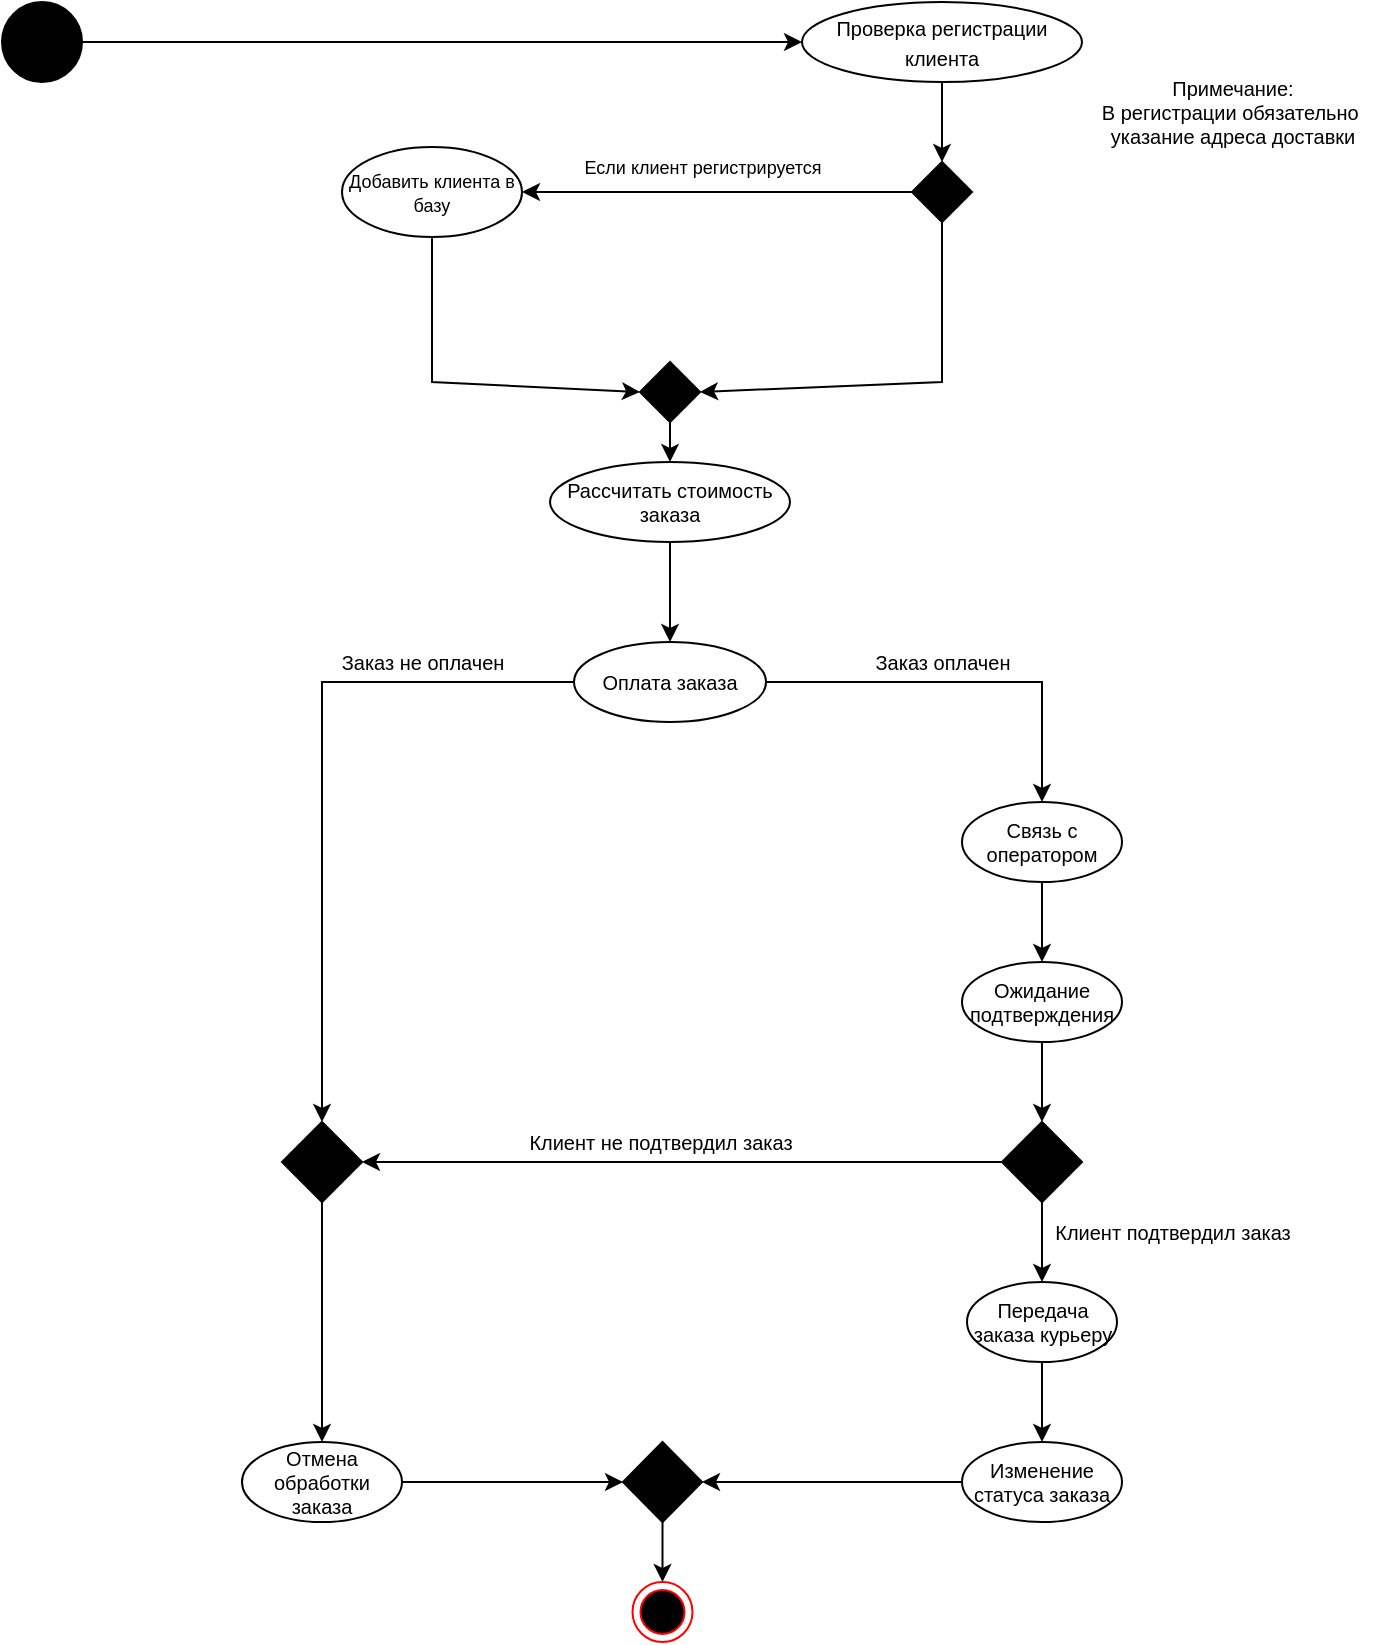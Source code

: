 <mxfile version="20.4.1" type="device"><diagram id="Q9Vi9ONg6Ew6O_-chNNJ" name="Страница 1"><mxGraphModel dx="998" dy="587" grid="1" gridSize="10" guides="1" tooltips="1" connect="1" arrows="1" fold="1" page="1" pageScale="1" pageWidth="827" pageHeight="1169" background="none" math="0" shadow="0"><root><mxCell id="0"/><mxCell id="1" parent="0"/><mxCell id="iafkcfTtoIMjtiPFOjMx-1" value="" style="ellipse;whiteSpace=wrap;html=1;aspect=fixed;fillColor=#000000;" vertex="1" parent="1"><mxGeometry x="80" y="40" width="40" height="40" as="geometry"/></mxCell><mxCell id="iafkcfTtoIMjtiPFOjMx-2" value="" style="endArrow=classic;html=1;rounded=0;exitX=1;exitY=0.5;exitDx=0;exitDy=0;" edge="1" parent="1" source="iafkcfTtoIMjtiPFOjMx-1" target="iafkcfTtoIMjtiPFOjMx-3"><mxGeometry width="50" height="50" relative="1" as="geometry"><mxPoint x="390" y="330" as="sourcePoint"/><mxPoint x="320" y="60" as="targetPoint"/></mxGeometry></mxCell><mxCell id="iafkcfTtoIMjtiPFOjMx-3" value="&lt;font style=&quot;font-size: 10px;&quot;&gt;Проверка регистрации клиента&lt;/font&gt;" style="ellipse;whiteSpace=wrap;html=1;fillColor=#FFFFFF;" vertex="1" parent="1"><mxGeometry x="480" y="40" width="140" height="40" as="geometry"/></mxCell><mxCell id="iafkcfTtoIMjtiPFOjMx-4" value="" style="endArrow=classic;html=1;rounded=0;fontSize=10;exitX=0.5;exitY=1;exitDx=0;exitDy=0;" edge="1" parent="1" source="iafkcfTtoIMjtiPFOjMx-3" target="iafkcfTtoIMjtiPFOjMx-5"><mxGeometry width="50" height="50" relative="1" as="geometry"><mxPoint x="390" y="320" as="sourcePoint"/><mxPoint x="550" y="120" as="targetPoint"/></mxGeometry></mxCell><mxCell id="iafkcfTtoIMjtiPFOjMx-5" value="" style="rhombus;whiteSpace=wrap;html=1;fontSize=10;fillColor=#000000;" vertex="1" parent="1"><mxGeometry x="535" y="120" width="30" height="30" as="geometry"/></mxCell><mxCell id="iafkcfTtoIMjtiPFOjMx-6" value="" style="endArrow=classic;html=1;rounded=0;fontSize=10;exitX=0;exitY=0.5;exitDx=0;exitDy=0;" edge="1" parent="1" source="iafkcfTtoIMjtiPFOjMx-5" target="iafkcfTtoIMjtiPFOjMx-7"><mxGeometry width="50" height="50" relative="1" as="geometry"><mxPoint x="390" y="320" as="sourcePoint"/><mxPoint x="320" y="135" as="targetPoint"/></mxGeometry></mxCell><mxCell id="iafkcfTtoIMjtiPFOjMx-7" value="&lt;font style=&quot;font-size: 9px;&quot;&gt;Добавить клиента в базу&lt;/font&gt;" style="ellipse;whiteSpace=wrap;html=1;fontSize=10;fillColor=#FFFFFF;" vertex="1" parent="1"><mxGeometry x="250" y="112.5" width="90" height="45" as="geometry"/></mxCell><mxCell id="iafkcfTtoIMjtiPFOjMx-8" value="Если клиент регистрируется" style="text;html=1;align=center;verticalAlign=middle;resizable=0;points=[];autosize=1;strokeColor=none;fillColor=none;fontSize=9;" vertex="1" parent="1"><mxGeometry x="360" y="112.5" width="140" height="20" as="geometry"/></mxCell><mxCell id="iafkcfTtoIMjtiPFOjMx-9" value="" style="endArrow=classic;html=1;rounded=0;fontSize=9;exitX=0.5;exitY=1;exitDx=0;exitDy=0;entryX=0;entryY=0.5;entryDx=0;entryDy=0;" edge="1" parent="1" source="iafkcfTtoIMjtiPFOjMx-7" target="iafkcfTtoIMjtiPFOjMx-11"><mxGeometry width="50" height="50" relative="1" as="geometry"><mxPoint x="390" y="320" as="sourcePoint"/><mxPoint x="400" y="240" as="targetPoint"/><Array as="points"><mxPoint x="295" y="230"/></Array></mxGeometry></mxCell><mxCell id="iafkcfTtoIMjtiPFOjMx-10" value="" style="endArrow=classic;html=1;rounded=0;fontSize=9;exitX=0.5;exitY=1;exitDx=0;exitDy=0;entryX=1;entryY=0.5;entryDx=0;entryDy=0;" edge="1" parent="1" source="iafkcfTtoIMjtiPFOjMx-5" target="iafkcfTtoIMjtiPFOjMx-11"><mxGeometry width="50" height="50" relative="1" as="geometry"><mxPoint x="390" y="320" as="sourcePoint"/><mxPoint x="440" y="240" as="targetPoint"/><Array as="points"><mxPoint x="550" y="230"/></Array></mxGeometry></mxCell><mxCell id="iafkcfTtoIMjtiPFOjMx-11" value="" style="rhombus;whiteSpace=wrap;html=1;fontSize=10;fillColor=#000000;" vertex="1" parent="1"><mxGeometry x="399" y="220" width="30" height="30" as="geometry"/></mxCell><mxCell id="iafkcfTtoIMjtiPFOjMx-14" value="" style="endArrow=classic;html=1;rounded=0;fontSize=9;exitX=0.5;exitY=1;exitDx=0;exitDy=0;" edge="1" parent="1" source="iafkcfTtoIMjtiPFOjMx-11" target="iafkcfTtoIMjtiPFOjMx-18"><mxGeometry width="50" height="50" relative="1" as="geometry"><mxPoint x="390" y="320" as="sourcePoint"/><mxPoint x="414" y="290" as="targetPoint"/></mxGeometry></mxCell><mxCell id="iafkcfTtoIMjtiPFOjMx-18" value="&lt;font size=&quot;1&quot;&gt;Рассчитать стоимость заказа&lt;/font&gt;" style="ellipse;whiteSpace=wrap;html=1;fontSize=9;fillColor=#FFFFFF;" vertex="1" parent="1"><mxGeometry x="354" y="270" width="120" height="40" as="geometry"/></mxCell><mxCell id="iafkcfTtoIMjtiPFOjMx-19" value="" style="endArrow=classic;html=1;rounded=0;fontSize=10;exitX=0.5;exitY=1;exitDx=0;exitDy=0;" edge="1" parent="1" source="iafkcfTtoIMjtiPFOjMx-18" target="iafkcfTtoIMjtiPFOjMx-21"><mxGeometry width="50" height="50" relative="1" as="geometry"><mxPoint x="390" y="420" as="sourcePoint"/><mxPoint x="414" y="360" as="targetPoint"/><Array as="points"/></mxGeometry></mxCell><mxCell id="iafkcfTtoIMjtiPFOjMx-21" value="Оплата заказа" style="ellipse;whiteSpace=wrap;html=1;fontSize=10;fillColor=#FFFFFF;" vertex="1" parent="1"><mxGeometry x="366" y="360" width="96" height="40" as="geometry"/></mxCell><mxCell id="iafkcfTtoIMjtiPFOjMx-22" value="" style="endArrow=classic;html=1;rounded=0;fontSize=10;exitX=1;exitY=0.5;exitDx=0;exitDy=0;" edge="1" parent="1" target="iafkcfTtoIMjtiPFOjMx-27"><mxGeometry width="50" height="50" relative="1" as="geometry"><mxPoint x="462" y="380" as="sourcePoint"/><mxPoint x="600" y="440" as="targetPoint"/><Array as="points"><mxPoint x="600" y="380"/></Array></mxGeometry></mxCell><mxCell id="iafkcfTtoIMjtiPFOjMx-23" value="" style="endArrow=classic;html=1;rounded=0;fontSize=10;exitX=0;exitY=0.5;exitDx=0;exitDy=0;entryX=0.5;entryY=0;entryDx=0;entryDy=0;" edge="1" parent="1" source="iafkcfTtoIMjtiPFOjMx-21" target="iafkcfTtoIMjtiPFOjMx-33"><mxGeometry width="50" height="50" relative="1" as="geometry"><mxPoint x="140" y="380" as="sourcePoint"/><mxPoint x="240" y="440" as="targetPoint"/><Array as="points"><mxPoint x="240" y="380"/></Array></mxGeometry></mxCell><mxCell id="iafkcfTtoIMjtiPFOjMx-24" value="Заказ оплачен" style="text;html=1;align=center;verticalAlign=middle;resizable=0;points=[];autosize=1;strokeColor=none;fillColor=none;fontSize=10;" vertex="1" parent="1"><mxGeometry x="505" y="355" width="90" height="30" as="geometry"/></mxCell><mxCell id="iafkcfTtoIMjtiPFOjMx-25" value="Заказ не оплачен" style="text;html=1;align=center;verticalAlign=middle;resizable=0;points=[];autosize=1;strokeColor=none;fillColor=none;fontSize=10;" vertex="1" parent="1"><mxGeometry x="240" y="355" width="100" height="30" as="geometry"/></mxCell><mxCell id="iafkcfTtoIMjtiPFOjMx-27" value="Связь с оператором" style="ellipse;whiteSpace=wrap;html=1;fontSize=10;fillColor=#FFFFFF;" vertex="1" parent="1"><mxGeometry x="560" y="440" width="80" height="40" as="geometry"/></mxCell><mxCell id="iafkcfTtoIMjtiPFOjMx-28" value="" style="endArrow=classic;html=1;rounded=0;fontSize=10;exitX=0.5;exitY=1;exitDx=0;exitDy=0;" edge="1" parent="1" source="iafkcfTtoIMjtiPFOjMx-27" target="iafkcfTtoIMjtiPFOjMx-29"><mxGeometry width="50" height="50" relative="1" as="geometry"><mxPoint x="390" y="600" as="sourcePoint"/><mxPoint x="600" y="560" as="targetPoint"/></mxGeometry></mxCell><mxCell id="iafkcfTtoIMjtiPFOjMx-29" value="Ожидание подтверждения" style="ellipse;whiteSpace=wrap;html=1;fontSize=10;fillColor=#FFFFFF;" vertex="1" parent="1"><mxGeometry x="560" y="520" width="80" height="40" as="geometry"/></mxCell><mxCell id="iafkcfTtoIMjtiPFOjMx-30" value="" style="endArrow=classic;html=1;rounded=0;fontSize=10;exitX=0.5;exitY=1;exitDx=0;exitDy=0;" edge="1" parent="1" source="iafkcfTtoIMjtiPFOjMx-29" target="iafkcfTtoIMjtiPFOjMx-31"><mxGeometry width="50" height="50" relative="1" as="geometry"><mxPoint x="390" y="600" as="sourcePoint"/><mxPoint x="600" y="640" as="targetPoint"/></mxGeometry></mxCell><mxCell id="iafkcfTtoIMjtiPFOjMx-31" value="" style="rhombus;whiteSpace=wrap;html=1;fontSize=10;fillColor=#000000;strokeColor=#000000;" vertex="1" parent="1"><mxGeometry x="580" y="600" width="40" height="40" as="geometry"/></mxCell><mxCell id="iafkcfTtoIMjtiPFOjMx-33" value="" style="rhombus;whiteSpace=wrap;html=1;fontSize=10;fillColor=#000000;" vertex="1" parent="1"><mxGeometry x="220" y="600" width="40" height="40" as="geometry"/></mxCell><mxCell id="iafkcfTtoIMjtiPFOjMx-34" value="" style="endArrow=classic;html=1;rounded=0;fontSize=10;exitX=0;exitY=0.5;exitDx=0;exitDy=0;entryX=1;entryY=0.5;entryDx=0;entryDy=0;" edge="1" parent="1" source="iafkcfTtoIMjtiPFOjMx-31" target="iafkcfTtoIMjtiPFOjMx-33"><mxGeometry width="50" height="50" relative="1" as="geometry"><mxPoint x="390" y="600" as="sourcePoint"/><mxPoint x="440" y="550" as="targetPoint"/></mxGeometry></mxCell><mxCell id="iafkcfTtoIMjtiPFOjMx-35" value="Клиент не подтвердил заказ" style="text;html=1;align=center;verticalAlign=middle;resizable=0;points=[];autosize=1;strokeColor=none;fillColor=none;fontSize=10;" vertex="1" parent="1"><mxGeometry x="329" y="595" width="160" height="30" as="geometry"/></mxCell><mxCell id="iafkcfTtoIMjtiPFOjMx-37" value="" style="endArrow=classic;html=1;rounded=0;fontSize=10;exitX=0.5;exitY=1;exitDx=0;exitDy=0;" edge="1" parent="1" source="iafkcfTtoIMjtiPFOjMx-31" target="iafkcfTtoIMjtiPFOjMx-38"><mxGeometry width="50" height="50" relative="1" as="geometry"><mxPoint x="390" y="600" as="sourcePoint"/><mxPoint x="600" y="700" as="targetPoint"/></mxGeometry></mxCell><mxCell id="iafkcfTtoIMjtiPFOjMx-38" value="Передача заказа курьеру" style="ellipse;whiteSpace=wrap;html=1;fontSize=10;fillColor=#FFFFFF;" vertex="1" parent="1"><mxGeometry x="562.5" y="680" width="75" height="40" as="geometry"/></mxCell><mxCell id="iafkcfTtoIMjtiPFOjMx-39" value="Клиент подтвердил заказ" style="text;html=1;align=center;verticalAlign=middle;resizable=0;points=[];autosize=1;strokeColor=none;fillColor=none;fontSize=10;" vertex="1" parent="1"><mxGeometry x="595" y="640" width="140" height="30" as="geometry"/></mxCell><mxCell id="iafkcfTtoIMjtiPFOjMx-40" value="Примечание:&lt;br&gt;В регистрации обязательно&amp;nbsp;&lt;br&gt;указание адреса доставки" style="text;html=1;align=center;verticalAlign=middle;resizable=0;points=[];autosize=1;strokeColor=none;fillColor=none;fontSize=10;" vertex="1" parent="1"><mxGeometry x="620" y="70" width="150" height="50" as="geometry"/></mxCell><mxCell id="iafkcfTtoIMjtiPFOjMx-41" value="" style="endArrow=classic;html=1;rounded=0;fontSize=10;exitX=0.5;exitY=1;exitDx=0;exitDy=0;" edge="1" parent="1" source="iafkcfTtoIMjtiPFOjMx-38" target="iafkcfTtoIMjtiPFOjMx-42"><mxGeometry width="50" height="50" relative="1" as="geometry"><mxPoint x="390" y="660" as="sourcePoint"/><mxPoint x="600" y="760" as="targetPoint"/></mxGeometry></mxCell><mxCell id="iafkcfTtoIMjtiPFOjMx-42" value="Изменение статуса заказа" style="ellipse;whiteSpace=wrap;html=1;fontSize=10;fillColor=#FFFFFF;" vertex="1" parent="1"><mxGeometry x="560" y="760" width="80" height="40" as="geometry"/></mxCell><mxCell id="iafkcfTtoIMjtiPFOjMx-43" value="" style="endArrow=classic;html=1;rounded=0;fontSize=10;exitX=0.5;exitY=1;exitDx=0;exitDy=0;" edge="1" parent="1" source="iafkcfTtoIMjtiPFOjMx-33" target="iafkcfTtoIMjtiPFOjMx-44"><mxGeometry width="50" height="50" relative="1" as="geometry"><mxPoint x="390" y="760" as="sourcePoint"/><mxPoint x="240" y="760" as="targetPoint"/></mxGeometry></mxCell><mxCell id="iafkcfTtoIMjtiPFOjMx-44" value="Отмена обработки заказа" style="ellipse;whiteSpace=wrap;html=1;fontSize=10;fillColor=#FFFFFF;" vertex="1" parent="1"><mxGeometry x="200" y="760" width="80" height="40" as="geometry"/></mxCell><mxCell id="iafkcfTtoIMjtiPFOjMx-45" value="" style="endArrow=classic;html=1;rounded=0;fontSize=10;exitX=1;exitY=0.5;exitDx=0;exitDy=0;" edge="1" parent="1" source="iafkcfTtoIMjtiPFOjMx-44" target="iafkcfTtoIMjtiPFOjMx-46"><mxGeometry width="50" height="50" relative="1" as="geometry"><mxPoint x="390" y="750" as="sourcePoint"/><mxPoint x="400" y="780" as="targetPoint"/></mxGeometry></mxCell><mxCell id="iafkcfTtoIMjtiPFOjMx-46" value="" style="rhombus;whiteSpace=wrap;html=1;fontSize=10;fillColor=#000000;" vertex="1" parent="1"><mxGeometry x="390.5" y="760" width="39.5" height="40" as="geometry"/></mxCell><mxCell id="iafkcfTtoIMjtiPFOjMx-47" value="" style="endArrow=classic;html=1;rounded=0;fontSize=10;exitX=0;exitY=0.5;exitDx=0;exitDy=0;entryX=1;entryY=0.5;entryDx=0;entryDy=0;" edge="1" parent="1" source="iafkcfTtoIMjtiPFOjMx-42" target="iafkcfTtoIMjtiPFOjMx-46"><mxGeometry width="50" height="50" relative="1" as="geometry"><mxPoint x="390" y="750" as="sourcePoint"/><mxPoint x="440" y="700" as="targetPoint"/></mxGeometry></mxCell><mxCell id="iafkcfTtoIMjtiPFOjMx-48" value="" style="endArrow=classic;html=1;rounded=0;fontSize=10;exitX=0.5;exitY=1;exitDx=0;exitDy=0;" edge="1" parent="1" source="iafkcfTtoIMjtiPFOjMx-46" target="iafkcfTtoIMjtiPFOjMx-49"><mxGeometry width="50" height="50" relative="1" as="geometry"><mxPoint x="390" y="750" as="sourcePoint"/><mxPoint x="410" y="830" as="targetPoint"/></mxGeometry></mxCell><mxCell id="iafkcfTtoIMjtiPFOjMx-49" value="" style="ellipse;html=1;shape=endState;fillColor=#000000;strokeColor=#ff0000;fontSize=10;" vertex="1" parent="1"><mxGeometry x="395.25" y="830" width="30" height="30" as="geometry"/></mxCell></root></mxGraphModel></diagram></mxfile>